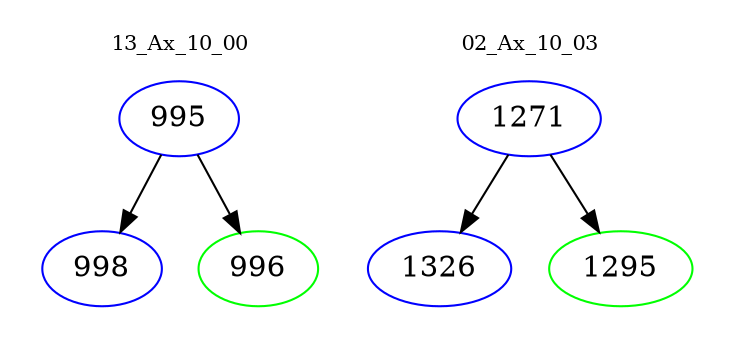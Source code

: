 digraph{
subgraph cluster_0 {
color = white
label = "13_Ax_10_00";
fontsize=10;
T0_995 [label="995", color="blue"]
T0_995 -> T0_998 [color="black"]
T0_998 [label="998", color="blue"]
T0_995 -> T0_996 [color="black"]
T0_996 [label="996", color="green"]
}
subgraph cluster_1 {
color = white
label = "02_Ax_10_03";
fontsize=10;
T1_1271 [label="1271", color="blue"]
T1_1271 -> T1_1326 [color="black"]
T1_1326 [label="1326", color="blue"]
T1_1271 -> T1_1295 [color="black"]
T1_1295 [label="1295", color="green"]
}
}
